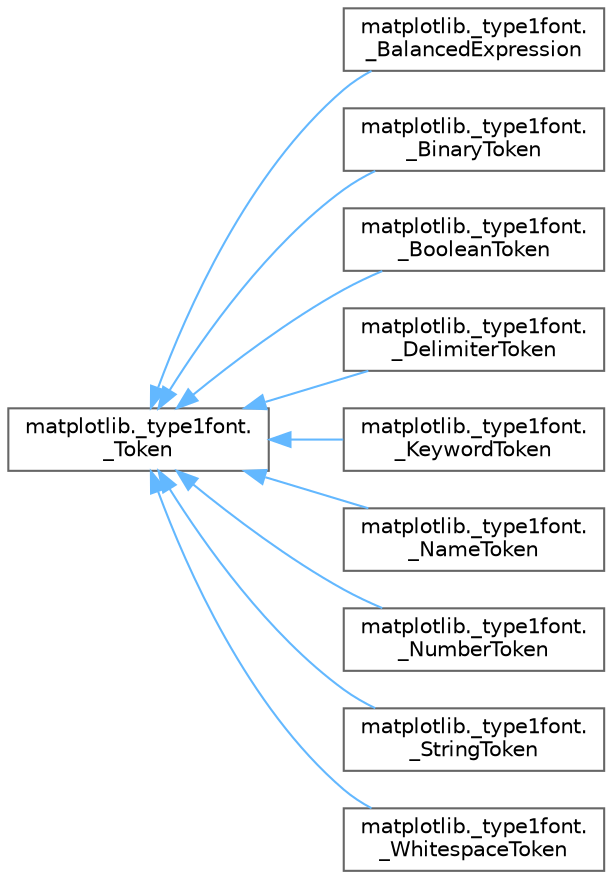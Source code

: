 digraph "Graphical Class Hierarchy"
{
 // LATEX_PDF_SIZE
  bgcolor="transparent";
  edge [fontname=Helvetica,fontsize=10,labelfontname=Helvetica,labelfontsize=10];
  node [fontname=Helvetica,fontsize=10,shape=box,height=0.2,width=0.4];
  rankdir="LR";
  Node0 [id="Node000000",label="matplotlib._type1font.\l_Token",height=0.2,width=0.4,color="grey40", fillcolor="white", style="filled",URL="$dc/d3b/classmatplotlib_1_1__type1font_1_1__Token.html",tooltip=" "];
  Node0 -> Node1 [id="edge3574_Node000000_Node000001",dir="back",color="steelblue1",style="solid",tooltip=" "];
  Node1 [id="Node000001",label="matplotlib._type1font.\l_BalancedExpression",height=0.2,width=0.4,color="grey40", fillcolor="white", style="filled",URL="$d1/d08/classmatplotlib_1_1__type1font_1_1__BalancedExpression.html",tooltip=" "];
  Node0 -> Node2 [id="edge3575_Node000000_Node000002",dir="back",color="steelblue1",style="solid",tooltip=" "];
  Node2 [id="Node000002",label="matplotlib._type1font.\l_BinaryToken",height=0.2,width=0.4,color="grey40", fillcolor="white", style="filled",URL="$d2/d60/classmatplotlib_1_1__type1font_1_1__BinaryToken.html",tooltip=" "];
  Node0 -> Node3 [id="edge3576_Node000000_Node000003",dir="back",color="steelblue1",style="solid",tooltip=" "];
  Node3 [id="Node000003",label="matplotlib._type1font.\l_BooleanToken",height=0.2,width=0.4,color="grey40", fillcolor="white", style="filled",URL="$d4/d39/classmatplotlib_1_1__type1font_1_1__BooleanToken.html",tooltip=" "];
  Node0 -> Node4 [id="edge3577_Node000000_Node000004",dir="back",color="steelblue1",style="solid",tooltip=" "];
  Node4 [id="Node000004",label="matplotlib._type1font.\l_DelimiterToken",height=0.2,width=0.4,color="grey40", fillcolor="white", style="filled",URL="$df/dec/classmatplotlib_1_1__type1font_1_1__DelimiterToken.html",tooltip=" "];
  Node0 -> Node5 [id="edge3578_Node000000_Node000005",dir="back",color="steelblue1",style="solid",tooltip=" "];
  Node5 [id="Node000005",label="matplotlib._type1font.\l_KeywordToken",height=0.2,width=0.4,color="grey40", fillcolor="white", style="filled",URL="$d2/d81/classmatplotlib_1_1__type1font_1_1__KeywordToken.html",tooltip=" "];
  Node0 -> Node6 [id="edge3579_Node000000_Node000006",dir="back",color="steelblue1",style="solid",tooltip=" "];
  Node6 [id="Node000006",label="matplotlib._type1font.\l_NameToken",height=0.2,width=0.4,color="grey40", fillcolor="white", style="filled",URL="$d9/da0/classmatplotlib_1_1__type1font_1_1__NameToken.html",tooltip=" "];
  Node0 -> Node7 [id="edge3580_Node000000_Node000007",dir="back",color="steelblue1",style="solid",tooltip=" "];
  Node7 [id="Node000007",label="matplotlib._type1font.\l_NumberToken",height=0.2,width=0.4,color="grey40", fillcolor="white", style="filled",URL="$d3/d73/classmatplotlib_1_1__type1font_1_1__NumberToken.html",tooltip=" "];
  Node0 -> Node8 [id="edge3581_Node000000_Node000008",dir="back",color="steelblue1",style="solid",tooltip=" "];
  Node8 [id="Node000008",label="matplotlib._type1font.\l_StringToken",height=0.2,width=0.4,color="grey40", fillcolor="white", style="filled",URL="$d9/df4/classmatplotlib_1_1__type1font_1_1__StringToken.html",tooltip=" "];
  Node0 -> Node9 [id="edge3582_Node000000_Node000009",dir="back",color="steelblue1",style="solid",tooltip=" "];
  Node9 [id="Node000009",label="matplotlib._type1font.\l_WhitespaceToken",height=0.2,width=0.4,color="grey40", fillcolor="white", style="filled",URL="$d4/d2b/classmatplotlib_1_1__type1font_1_1__WhitespaceToken.html",tooltip=" "];
}
